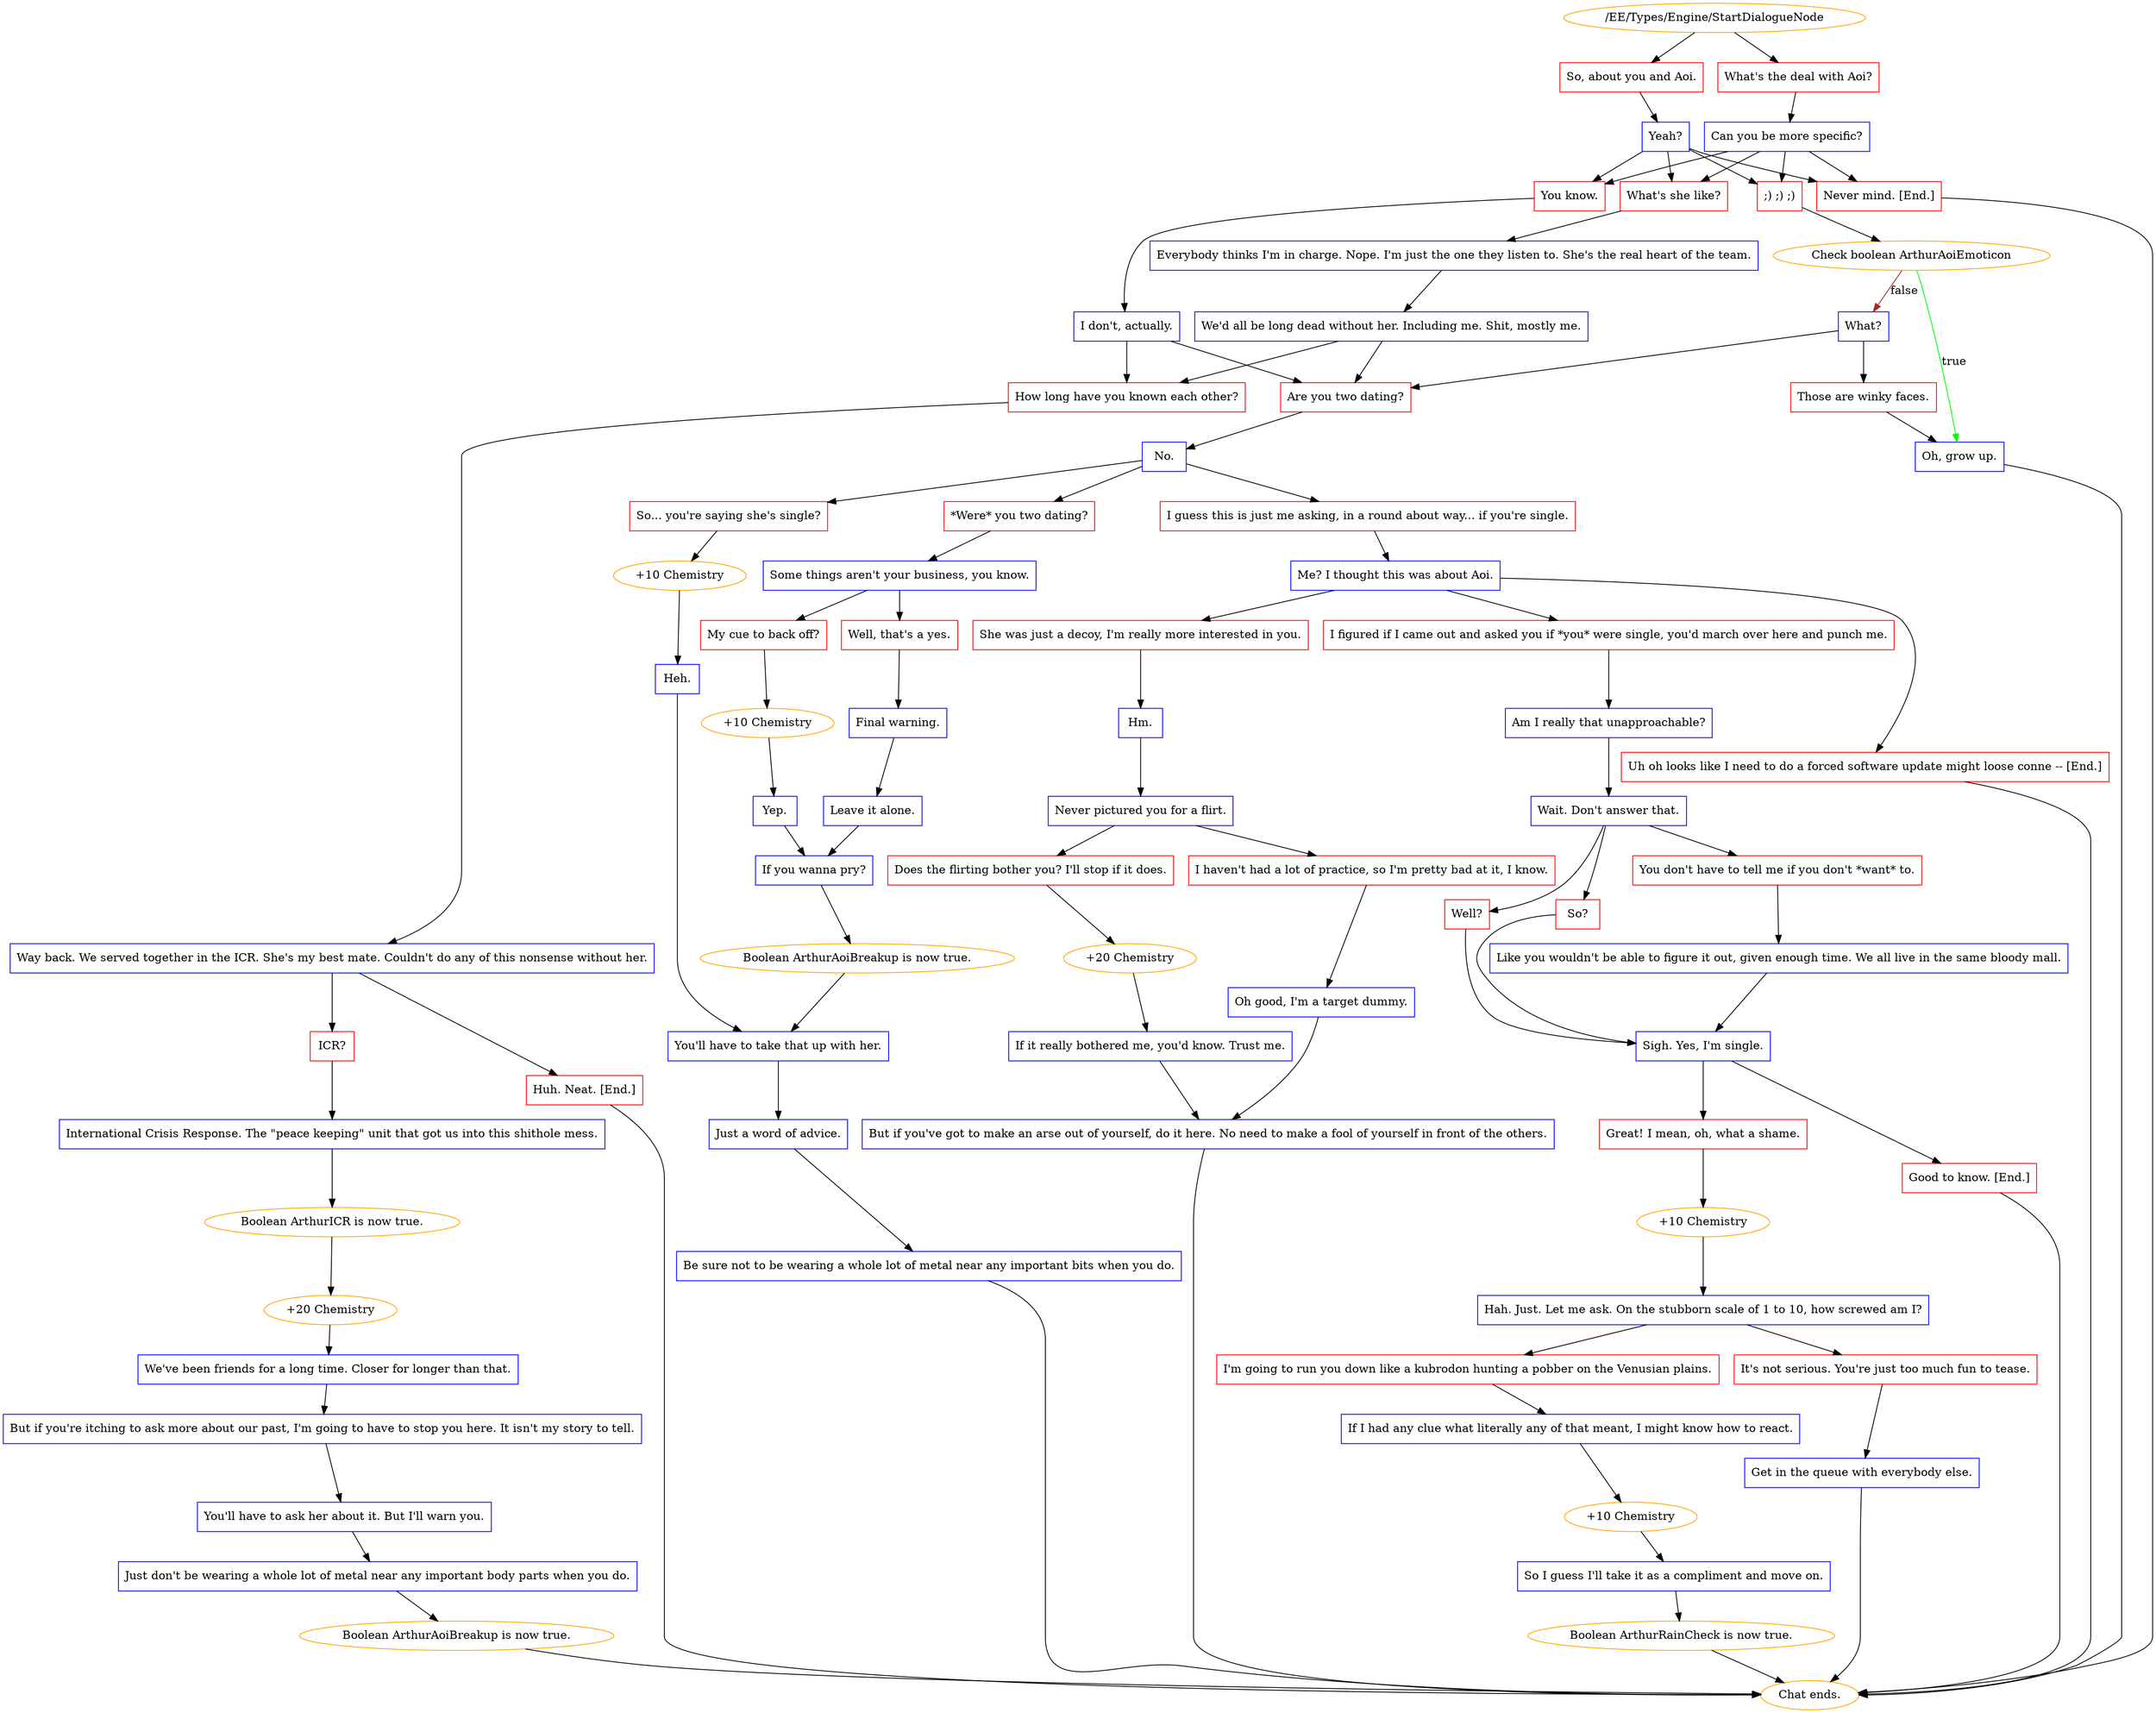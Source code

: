 digraph {
	750 [label="/EE/Types/Engine/StartDialogueNode",color=orange];
		750 -> 751;
		750 -> 752;
	751 [label="What's the deal with Aoi?",shape=box,color=red];
		751 -> 753;
	752 [label="So, about you and Aoi.",shape=box,color=red];
		752 -> 754;
	753 [label="Can you be more specific?",shape=box,color=blue];
		753 -> 755;
		753 -> 756;
		753 -> 757;
		753 -> 758;
	754 [label="Yeah?",shape=box,color=blue];
		754 -> 755;
		754 -> 756;
		754 -> 757;
		754 -> 758;
	755 [label="What's she like?",shape=box,color=red];
		755 -> 759;
	756 [label="You know.",shape=box,color=red];
		756 -> 762;
	757 [label=";) ;) ;)",shape=box,color=red];
		757 -> 763;
	758 [label="Never mind. [End.]",shape=box,color=red];
		758 -> "Chat ends.";
	759 [label="Everybody thinks I'm in charge. Nope. I'm just the one they listen to. She's the real heart of the team.",shape=box,color=blue];
		759 -> 760;
	762 [label="I don't, actually.",shape=box,color=blue];
		762 -> 767;
		762 -> 768;
	763 [label="Check boolean ArthurAoiEmoticon",color=orange];
		763 -> 765 [label=true,color=green];
		763 -> 764 [label=false,color=brown];
	"Chat ends." [color=orange];
	760 [label="We'd all be long dead without her. Including me. Shit, mostly me.",shape=box,color=blue];
		760 -> 768;
		760 -> 767;
	767 [label="Are you two dating?",shape=box,color=red];
		767 -> 770;
	768 [label="How long have you known each other?",shape=box,color=red];
		768 -> 769;
	765 [label="Oh, grow up.",shape=box,color=blue];
		765 -> "Chat ends.";
	764 [label="What?",shape=box,color=blue];
		764 -> 761;
		764 -> 767;
	770 [label="No.",shape=box,color=blue];
		770 -> 781;
		770 -> 782;
		770 -> 783;
	769 [label="Way back. We served together in the ICR. She's my best mate. Couldn't do any of this nonsense without her.",shape=box,color=blue];
		769 -> 773;
		769 -> 772;
	"Chat ends." [color=orange];
	761 [label="Those are winky faces.",shape=box,color=red];
		761 -> 765;
	781 [label="So... you're saying she's single?",shape=box,color=red];
		781 -> 788;
	782 [label="*Were* you two dating?",shape=box,color=red];
		782 -> 791;
	783 [label="I guess this is just me asking, in a round about way... if you're single.",shape=box,color=red];
		783 -> 799;
	773 [label="ICR?",shape=box,color=red];
		773 -> 771;
	772 [label="Huh. Neat. [End.]",shape=box,color=red];
		772 -> "Chat ends.";
	788 [label="+10 Chemistry",color=orange];
		788 -> 790;
	791 [label="Some things aren't your business, you know.",shape=box,color=blue];
		791 -> 792;
		791 -> 793;
	799 [label="Me? I thought this was about Aoi.",shape=box,color=blue];
		799 -> 800;
		799 -> 801;
		799 -> 802;
	771 [label="International Crisis Response. The \"peace keeping\" unit that got us into this shithole mess.",shape=box,color=blue];
		771 -> 3145;
	"Chat ends." [color=orange];
	790 [label="Heh.",shape=box,color=blue];
		790 -> 784;
	792 [label="Well, that's a yes.",shape=box,color=red];
		792 -> 794;
	793 [label="My cue to back off?",shape=box,color=red];
		793 -> 797;
	800 [label="She was just a decoy, I'm really more interested in you.",shape=box,color=red];
		800 -> 804;
	801 [label="I figured if I came out and asked you if *you* were single, you'd march over here and punch me.",shape=box,color=red];
		801 -> 806;
	802 [label="Uh oh looks like I need to do a forced software update might loose conne -- [End.]",shape=box,color=red];
		802 -> "Chat ends.";
	3145 [label="Boolean ArthurICR is now true.",color=orange];
		3145 -> 789;
	784 [label="You'll have to take that up with her.",shape=box,color=blue];
		784 -> 785;
	794 [label="Final warning.",shape=box,color=blue];
		794 -> 795;
	797 [label="+10 Chemistry",color=orange];
		797 -> 796;
	804 [label="Hm.",shape=box,color=blue];
		804 -> 805;
	806 [label="Am I really that unapproachable?",shape=box,color=blue];
		806 -> 807;
	"Chat ends." [color=orange];
	789 [label="+20 Chemistry",color=orange];
		789 -> 775;
	785 [label="Just a word of advice.",shape=box,color=blue];
		785 -> 786;
	795 [label="Leave it alone.",shape=box,color=blue];
		795 -> 798;
	796 [label="Yep.",shape=box,color=blue];
		796 -> 798;
	805 [label="Never pictured you for a flirt.",shape=box,color=blue];
		805 -> 808;
		805 -> 809;
	807 [label="Wait. Don't answer that.",shape=box,color=blue];
		807 -> 810;
		807 -> 811;
		807 -> 812;
	775 [label="We've been friends for a long time. Closer for longer than that.",shape=box,color=blue];
		775 -> 776;
	786 [label="Be sure not to be wearing a whole lot of metal near any important bits when you do.",shape=box,color=blue];
		786 -> "Chat ends.";
	798 [label="If you wanna pry?",shape=box,color=blue];
		798 -> 895;
	808 [label="Does the flirting bother you? I'll stop if it does.",shape=box,color=red];
		808 -> 829;
	809 [label="I haven't had a lot of practice, so I'm pretty bad at it, I know.",shape=box,color=red];
		809 -> 830;
	810 [label="Well?",shape=box,color=red];
		810 -> 815;
	811 [label="So?",shape=box,color=red];
		811 -> 815;
	812 [label="You don't have to tell me if you don't *want* to.",shape=box,color=red];
		812 -> 814;
	776 [label="But if you're itching to ask more about our past, I'm going to have to stop you here. It isn't my story to tell.",shape=box,color=blue];
		776 -> 777;
	"Chat ends." [color=orange];
	895 [label="Boolean ArthurAoiBreakup is now true.",color=orange];
		895 -> 784;
	829 [label="+20 Chemistry",color=orange];
		829 -> 831;
	830 [label="Oh good, I'm a target dummy.",shape=box,color=blue];
		830 -> 832;
	815 [label="Sigh. Yes, I'm single.",shape=box,color=blue];
		815 -> 813;
		815 -> 816;
	814 [label="Like you wouldn't be able to figure it out, given enough time. We all live in the same bloody mall.",shape=box,color=blue];
		814 -> 815;
	777 [label="You'll have to ask her about it. But I'll warn you.",shape=box,color=blue];
		777 -> 778;
	831 [label="If it really bothered me, you'd know. Trust me.",shape=box,color=blue];
		831 -> 832;
	832 [label="But if you've got to make an arse out of yourself, do it here. No need to make a fool of yourself in front of the others.",shape=box,color=blue];
		832 -> "Chat ends.";
	813 [label="Great! I mean, oh, what a shame.",shape=box,color=red];
		813 -> 818;
	816 [label="Good to know. [End.]",shape=box,color=red];
		816 -> "Chat ends.";
	778 [label="Just don't be wearing a whole lot of metal near any important body parts when you do.",shape=box,color=blue];
		778 -> 779;
	"Chat ends." [color=orange];
	818 [label="+10 Chemistry",color=orange];
		818 -> 819;
	"Chat ends." [color=orange];
	779 [label="Boolean ArthurAoiBreakup is now true.",color=orange];
		779 -> "Chat ends.";
	819 [label="Hah. Just. Let me ask. On the stubborn scale of 1 to 10, how screwed am I?",shape=box,color=blue];
		819 -> 821;
		819 -> 822;
	"Chat ends." [color=orange];
	821 [label="I'm going to run you down like a kubrodon hunting a pobber on the Venusian plains.",shape=box,color=red];
		821 -> 824;
	822 [label="It's not serious. You're just too much fun to tease.",shape=box,color=red];
		822 -> 823;
	824 [label="If I had any clue what literally any of that meant, I might know how to react.",shape=box,color=blue];
		824 -> 820;
	823 [label="Get in the queue with everybody else.",shape=box,color=blue];
		823 -> "Chat ends.";
	820 [label="+10 Chemistry",color=orange];
		820 -> 825;
	"Chat ends." [color=orange];
	825 [label="So I guess I'll take it as a compliment and move on.",shape=box,color=blue];
		825 -> 826;
	826 [label="Boolean ArthurRainCheck is now true.",color=orange];
		826 -> "Chat ends.";
	"Chat ends." [color=orange];
}